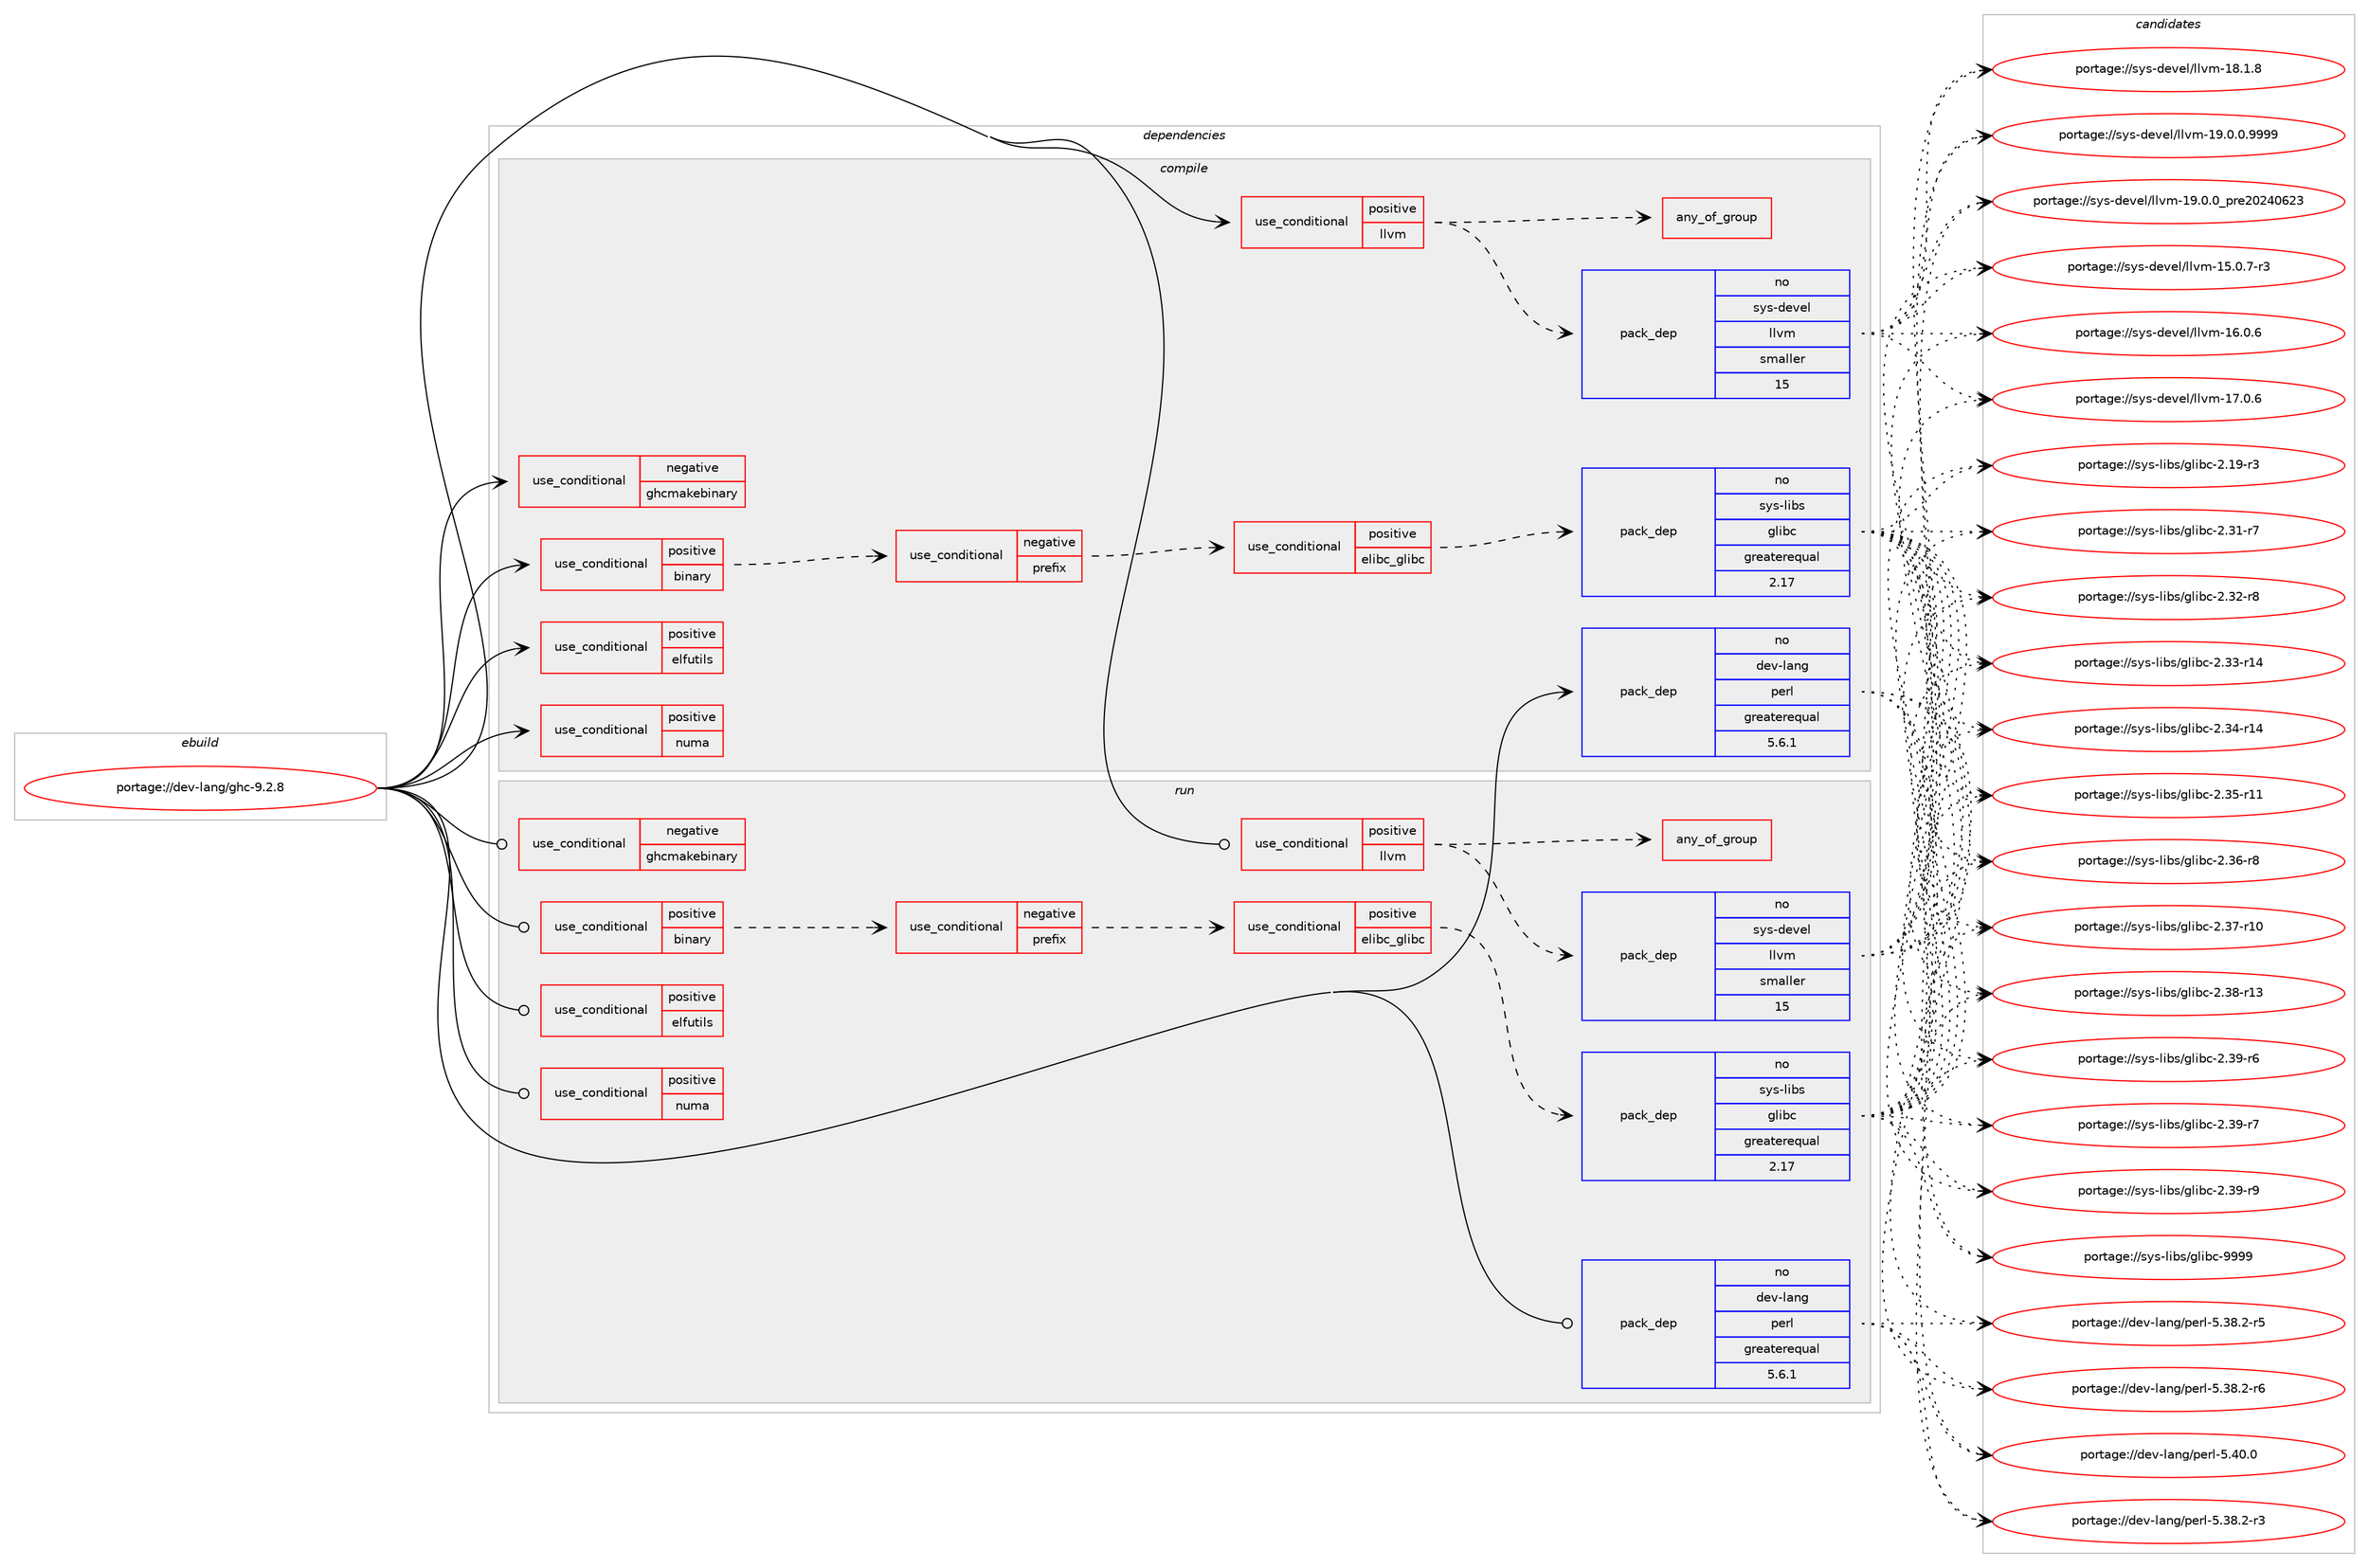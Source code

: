 digraph prolog {

# *************
# Graph options
# *************

newrank=true;
concentrate=true;
compound=true;
graph [rankdir=LR,fontname=Helvetica,fontsize=10,ranksep=1.5];#, ranksep=2.5, nodesep=0.2];
edge  [arrowhead=vee];
node  [fontname=Helvetica,fontsize=10];

# **********
# The ebuild
# **********

subgraph cluster_leftcol {
color=gray;
rank=same;
label=<<i>ebuild</i>>;
id [label="portage://dev-lang/ghc-9.2.8", color=red, width=4, href="../dev-lang/ghc-9.2.8.svg"];
}

# ****************
# The dependencies
# ****************

subgraph cluster_midcol {
color=gray;
label=<<i>dependencies</i>>;
subgraph cluster_compile {
fillcolor="#eeeeee";
style=filled;
label=<<i>compile</i>>;
subgraph cond22283 {
dependency50209 [label=<<TABLE BORDER="0" CELLBORDER="1" CELLSPACING="0" CELLPADDING="4"><TR><TD ROWSPAN="3" CELLPADDING="10">use_conditional</TD></TR><TR><TD>negative</TD></TR><TR><TD>ghcmakebinary</TD></TR></TABLE>>, shape=none, color=red];
# *** BEGIN UNKNOWN DEPENDENCY TYPE (TODO) ***
# dependency50209 -> package_dependency(portage://dev-lang/ghc-9.2.8,install,no,dev-libs,libffi,none,[,,],any_same_slot,[])
# *** END UNKNOWN DEPENDENCY TYPE (TODO) ***

}
id:e -> dependency50209:w [weight=20,style="solid",arrowhead="vee"];
subgraph cond22284 {
dependency50210 [label=<<TABLE BORDER="0" CELLBORDER="1" CELLSPACING="0" CELLPADDING="4"><TR><TD ROWSPAN="3" CELLPADDING="10">use_conditional</TD></TR><TR><TD>positive</TD></TR><TR><TD>binary</TD></TR></TABLE>>, shape=none, color=red];
subgraph cond22285 {
dependency50211 [label=<<TABLE BORDER="0" CELLBORDER="1" CELLSPACING="0" CELLPADDING="4"><TR><TD ROWSPAN="3" CELLPADDING="10">use_conditional</TD></TR><TR><TD>negative</TD></TR><TR><TD>prefix</TD></TR></TABLE>>, shape=none, color=red];
subgraph cond22286 {
dependency50212 [label=<<TABLE BORDER="0" CELLBORDER="1" CELLSPACING="0" CELLPADDING="4"><TR><TD ROWSPAN="3" CELLPADDING="10">use_conditional</TD></TR><TR><TD>positive</TD></TR><TR><TD>elibc_glibc</TD></TR></TABLE>>, shape=none, color=red];
subgraph pack26892 {
dependency50213 [label=<<TABLE BORDER="0" CELLBORDER="1" CELLSPACING="0" CELLPADDING="4" WIDTH="220"><TR><TD ROWSPAN="6" CELLPADDING="30">pack_dep</TD></TR><TR><TD WIDTH="110">no</TD></TR><TR><TD>sys-libs</TD></TR><TR><TD>glibc</TD></TR><TR><TD>greaterequal</TD></TR><TR><TD>2.17</TD></TR></TABLE>>, shape=none, color=blue];
}
dependency50212:e -> dependency50213:w [weight=20,style="dashed",arrowhead="vee"];
}
dependency50211:e -> dependency50212:w [weight=20,style="dashed",arrowhead="vee"];
}
dependency50210:e -> dependency50211:w [weight=20,style="dashed",arrowhead="vee"];
# *** BEGIN UNKNOWN DEPENDENCY TYPE (TODO) ***
# dependency50210 -> package_dependency(portage://dev-lang/ghc-9.2.8,install,no,sys-libs,ncurses,none,[,,],[slot(0),subslot(6)],[])
# *** END UNKNOWN DEPENDENCY TYPE (TODO) ***

}
id:e -> dependency50210:w [weight=20,style="solid",arrowhead="vee"];
subgraph cond22287 {
dependency50214 [label=<<TABLE BORDER="0" CELLBORDER="1" CELLSPACING="0" CELLPADDING="4"><TR><TD ROWSPAN="3" CELLPADDING="10">use_conditional</TD></TR><TR><TD>positive</TD></TR><TR><TD>elfutils</TD></TR></TABLE>>, shape=none, color=red];
# *** BEGIN UNKNOWN DEPENDENCY TYPE (TODO) ***
# dependency50214 -> package_dependency(portage://dev-lang/ghc-9.2.8,install,no,dev-libs,elfutils,none,[,,],[],[])
# *** END UNKNOWN DEPENDENCY TYPE (TODO) ***

}
id:e -> dependency50214:w [weight=20,style="solid",arrowhead="vee"];
subgraph cond22288 {
dependency50215 [label=<<TABLE BORDER="0" CELLBORDER="1" CELLSPACING="0" CELLPADDING="4"><TR><TD ROWSPAN="3" CELLPADDING="10">use_conditional</TD></TR><TR><TD>positive</TD></TR><TR><TD>llvm</TD></TR></TABLE>>, shape=none, color=red];
subgraph pack26893 {
dependency50216 [label=<<TABLE BORDER="0" CELLBORDER="1" CELLSPACING="0" CELLPADDING="4" WIDTH="220"><TR><TD ROWSPAN="6" CELLPADDING="30">pack_dep</TD></TR><TR><TD WIDTH="110">no</TD></TR><TR><TD>sys-devel</TD></TR><TR><TD>llvm</TD></TR><TR><TD>smaller</TD></TR><TR><TD>15</TD></TR></TABLE>>, shape=none, color=blue];
}
dependency50215:e -> dependency50216:w [weight=20,style="dashed",arrowhead="vee"];
subgraph any922 {
dependency50217 [label=<<TABLE BORDER="0" CELLBORDER="1" CELLSPACING="0" CELLPADDING="4"><TR><TD CELLPADDING="10">any_of_group</TD></TR></TABLE>>, shape=none, color=red];# *** BEGIN UNKNOWN DEPENDENCY TYPE (TODO) ***
# dependency50217 -> package_dependency(portage://dev-lang/ghc-9.2.8,install,no,sys-devel,llvm,none,[,,],[slot(14)],[])
# *** END UNKNOWN DEPENDENCY TYPE (TODO) ***

}
dependency50215:e -> dependency50217:w [weight=20,style="dashed",arrowhead="vee"];
}
id:e -> dependency50215:w [weight=20,style="solid",arrowhead="vee"];
subgraph cond22289 {
dependency50218 [label=<<TABLE BORDER="0" CELLBORDER="1" CELLSPACING="0" CELLPADDING="4"><TR><TD ROWSPAN="3" CELLPADDING="10">use_conditional</TD></TR><TR><TD>positive</TD></TR><TR><TD>numa</TD></TR></TABLE>>, shape=none, color=red];
# *** BEGIN UNKNOWN DEPENDENCY TYPE (TODO) ***
# dependency50218 -> package_dependency(portage://dev-lang/ghc-9.2.8,install,no,sys-process,numactl,none,[,,],[],[])
# *** END UNKNOWN DEPENDENCY TYPE (TODO) ***

}
id:e -> dependency50218:w [weight=20,style="solid",arrowhead="vee"];
subgraph pack26894 {
dependency50219 [label=<<TABLE BORDER="0" CELLBORDER="1" CELLSPACING="0" CELLPADDING="4" WIDTH="220"><TR><TD ROWSPAN="6" CELLPADDING="30">pack_dep</TD></TR><TR><TD WIDTH="110">no</TD></TR><TR><TD>dev-lang</TD></TR><TR><TD>perl</TD></TR><TR><TD>greaterequal</TD></TR><TR><TD>5.6.1</TD></TR></TABLE>>, shape=none, color=blue];
}
id:e -> dependency50219:w [weight=20,style="solid",arrowhead="vee"];
# *** BEGIN UNKNOWN DEPENDENCY TYPE (TODO) ***
# id -> package_dependency(portage://dev-lang/ghc-9.2.8,install,no,dev-libs,gmp,none,[,,],[slot(0),equal],[])
# *** END UNKNOWN DEPENDENCY TYPE (TODO) ***

# *** BEGIN UNKNOWN DEPENDENCY TYPE (TODO) ***
# id -> package_dependency(portage://dev-lang/ghc-9.2.8,install,no,sys-libs,ncurses,none,[,,],any_same_slot,[use(enable(unicode),positive)])
# *** END UNKNOWN DEPENDENCY TYPE (TODO) ***

# *** BEGIN UNKNOWN DEPENDENCY TYPE (TODO) ***
# id -> package_dependency(portage://dev-lang/ghc-9.2.8,install,strong,sys-devel,llvm,none,[,,],[slot(0)],[])
# *** END UNKNOWN DEPENDENCY TYPE (TODO) ***

}
subgraph cluster_compileandrun {
fillcolor="#eeeeee";
style=filled;
label=<<i>compile and run</i>>;
}
subgraph cluster_run {
fillcolor="#eeeeee";
style=filled;
label=<<i>run</i>>;
subgraph cond22290 {
dependency50220 [label=<<TABLE BORDER="0" CELLBORDER="1" CELLSPACING="0" CELLPADDING="4"><TR><TD ROWSPAN="3" CELLPADDING="10">use_conditional</TD></TR><TR><TD>negative</TD></TR><TR><TD>ghcmakebinary</TD></TR></TABLE>>, shape=none, color=red];
# *** BEGIN UNKNOWN DEPENDENCY TYPE (TODO) ***
# dependency50220 -> package_dependency(portage://dev-lang/ghc-9.2.8,run,no,dev-libs,libffi,none,[,,],any_same_slot,[])
# *** END UNKNOWN DEPENDENCY TYPE (TODO) ***

}
id:e -> dependency50220:w [weight=20,style="solid",arrowhead="odot"];
subgraph cond22291 {
dependency50221 [label=<<TABLE BORDER="0" CELLBORDER="1" CELLSPACING="0" CELLPADDING="4"><TR><TD ROWSPAN="3" CELLPADDING="10">use_conditional</TD></TR><TR><TD>positive</TD></TR><TR><TD>binary</TD></TR></TABLE>>, shape=none, color=red];
subgraph cond22292 {
dependency50222 [label=<<TABLE BORDER="0" CELLBORDER="1" CELLSPACING="0" CELLPADDING="4"><TR><TD ROWSPAN="3" CELLPADDING="10">use_conditional</TD></TR><TR><TD>negative</TD></TR><TR><TD>prefix</TD></TR></TABLE>>, shape=none, color=red];
subgraph cond22293 {
dependency50223 [label=<<TABLE BORDER="0" CELLBORDER="1" CELLSPACING="0" CELLPADDING="4"><TR><TD ROWSPAN="3" CELLPADDING="10">use_conditional</TD></TR><TR><TD>positive</TD></TR><TR><TD>elibc_glibc</TD></TR></TABLE>>, shape=none, color=red];
subgraph pack26895 {
dependency50224 [label=<<TABLE BORDER="0" CELLBORDER="1" CELLSPACING="0" CELLPADDING="4" WIDTH="220"><TR><TD ROWSPAN="6" CELLPADDING="30">pack_dep</TD></TR><TR><TD WIDTH="110">no</TD></TR><TR><TD>sys-libs</TD></TR><TR><TD>glibc</TD></TR><TR><TD>greaterequal</TD></TR><TR><TD>2.17</TD></TR></TABLE>>, shape=none, color=blue];
}
dependency50223:e -> dependency50224:w [weight=20,style="dashed",arrowhead="vee"];
}
dependency50222:e -> dependency50223:w [weight=20,style="dashed",arrowhead="vee"];
}
dependency50221:e -> dependency50222:w [weight=20,style="dashed",arrowhead="vee"];
# *** BEGIN UNKNOWN DEPENDENCY TYPE (TODO) ***
# dependency50221 -> package_dependency(portage://dev-lang/ghc-9.2.8,run,no,sys-libs,ncurses,none,[,,],[slot(0),subslot(6)],[])
# *** END UNKNOWN DEPENDENCY TYPE (TODO) ***

}
id:e -> dependency50221:w [weight=20,style="solid",arrowhead="odot"];
subgraph cond22294 {
dependency50225 [label=<<TABLE BORDER="0" CELLBORDER="1" CELLSPACING="0" CELLPADDING="4"><TR><TD ROWSPAN="3" CELLPADDING="10">use_conditional</TD></TR><TR><TD>positive</TD></TR><TR><TD>elfutils</TD></TR></TABLE>>, shape=none, color=red];
# *** BEGIN UNKNOWN DEPENDENCY TYPE (TODO) ***
# dependency50225 -> package_dependency(portage://dev-lang/ghc-9.2.8,run,no,dev-libs,elfutils,none,[,,],[],[])
# *** END UNKNOWN DEPENDENCY TYPE (TODO) ***

}
id:e -> dependency50225:w [weight=20,style="solid",arrowhead="odot"];
subgraph cond22295 {
dependency50226 [label=<<TABLE BORDER="0" CELLBORDER="1" CELLSPACING="0" CELLPADDING="4"><TR><TD ROWSPAN="3" CELLPADDING="10">use_conditional</TD></TR><TR><TD>positive</TD></TR><TR><TD>llvm</TD></TR></TABLE>>, shape=none, color=red];
subgraph pack26896 {
dependency50227 [label=<<TABLE BORDER="0" CELLBORDER="1" CELLSPACING="0" CELLPADDING="4" WIDTH="220"><TR><TD ROWSPAN="6" CELLPADDING="30">pack_dep</TD></TR><TR><TD WIDTH="110">no</TD></TR><TR><TD>sys-devel</TD></TR><TR><TD>llvm</TD></TR><TR><TD>smaller</TD></TR><TR><TD>15</TD></TR></TABLE>>, shape=none, color=blue];
}
dependency50226:e -> dependency50227:w [weight=20,style="dashed",arrowhead="vee"];
subgraph any923 {
dependency50228 [label=<<TABLE BORDER="0" CELLBORDER="1" CELLSPACING="0" CELLPADDING="4"><TR><TD CELLPADDING="10">any_of_group</TD></TR></TABLE>>, shape=none, color=red];# *** BEGIN UNKNOWN DEPENDENCY TYPE (TODO) ***
# dependency50228 -> package_dependency(portage://dev-lang/ghc-9.2.8,run,no,sys-devel,llvm,none,[,,],[slot(14)],[])
# *** END UNKNOWN DEPENDENCY TYPE (TODO) ***

}
dependency50226:e -> dependency50228:w [weight=20,style="dashed",arrowhead="vee"];
}
id:e -> dependency50226:w [weight=20,style="solid",arrowhead="odot"];
subgraph cond22296 {
dependency50229 [label=<<TABLE BORDER="0" CELLBORDER="1" CELLSPACING="0" CELLPADDING="4"><TR><TD ROWSPAN="3" CELLPADDING="10">use_conditional</TD></TR><TR><TD>positive</TD></TR><TR><TD>numa</TD></TR></TABLE>>, shape=none, color=red];
# *** BEGIN UNKNOWN DEPENDENCY TYPE (TODO) ***
# dependency50229 -> package_dependency(portage://dev-lang/ghc-9.2.8,run,no,sys-process,numactl,none,[,,],[],[])
# *** END UNKNOWN DEPENDENCY TYPE (TODO) ***

}
id:e -> dependency50229:w [weight=20,style="solid",arrowhead="odot"];
subgraph pack26897 {
dependency50230 [label=<<TABLE BORDER="0" CELLBORDER="1" CELLSPACING="0" CELLPADDING="4" WIDTH="220"><TR><TD ROWSPAN="6" CELLPADDING="30">pack_dep</TD></TR><TR><TD WIDTH="110">no</TD></TR><TR><TD>dev-lang</TD></TR><TR><TD>perl</TD></TR><TR><TD>greaterequal</TD></TR><TR><TD>5.6.1</TD></TR></TABLE>>, shape=none, color=blue];
}
id:e -> dependency50230:w [weight=20,style="solid",arrowhead="odot"];
# *** BEGIN UNKNOWN DEPENDENCY TYPE (TODO) ***
# id -> package_dependency(portage://dev-lang/ghc-9.2.8,run,no,dev-libs,gmp,none,[,,],[slot(0),equal],[])
# *** END UNKNOWN DEPENDENCY TYPE (TODO) ***

# *** BEGIN UNKNOWN DEPENDENCY TYPE (TODO) ***
# id -> package_dependency(portage://dev-lang/ghc-9.2.8,run,no,sys-libs,ncurses,none,[,,],any_same_slot,[use(enable(unicode),positive)])
# *** END UNKNOWN DEPENDENCY TYPE (TODO) ***

}
}

# **************
# The candidates
# **************

subgraph cluster_choices {
rank=same;
color=gray;
label=<<i>candidates</i>>;

subgraph choice26892 {
color=black;
nodesep=1;
choice115121115451081059811547103108105989945504649574511451 [label="portage://sys-libs/glibc-2.19-r3", color=red, width=4,href="../sys-libs/glibc-2.19-r3.svg"];
choice115121115451081059811547103108105989945504651494511455 [label="portage://sys-libs/glibc-2.31-r7", color=red, width=4,href="../sys-libs/glibc-2.31-r7.svg"];
choice115121115451081059811547103108105989945504651504511456 [label="portage://sys-libs/glibc-2.32-r8", color=red, width=4,href="../sys-libs/glibc-2.32-r8.svg"];
choice11512111545108105981154710310810598994550465151451144952 [label="portage://sys-libs/glibc-2.33-r14", color=red, width=4,href="../sys-libs/glibc-2.33-r14.svg"];
choice11512111545108105981154710310810598994550465152451144952 [label="portage://sys-libs/glibc-2.34-r14", color=red, width=4,href="../sys-libs/glibc-2.34-r14.svg"];
choice11512111545108105981154710310810598994550465153451144949 [label="portage://sys-libs/glibc-2.35-r11", color=red, width=4,href="../sys-libs/glibc-2.35-r11.svg"];
choice115121115451081059811547103108105989945504651544511456 [label="portage://sys-libs/glibc-2.36-r8", color=red, width=4,href="../sys-libs/glibc-2.36-r8.svg"];
choice11512111545108105981154710310810598994550465155451144948 [label="portage://sys-libs/glibc-2.37-r10", color=red, width=4,href="../sys-libs/glibc-2.37-r10.svg"];
choice11512111545108105981154710310810598994550465156451144951 [label="portage://sys-libs/glibc-2.38-r13", color=red, width=4,href="../sys-libs/glibc-2.38-r13.svg"];
choice115121115451081059811547103108105989945504651574511454 [label="portage://sys-libs/glibc-2.39-r6", color=red, width=4,href="../sys-libs/glibc-2.39-r6.svg"];
choice115121115451081059811547103108105989945504651574511455 [label="portage://sys-libs/glibc-2.39-r7", color=red, width=4,href="../sys-libs/glibc-2.39-r7.svg"];
choice115121115451081059811547103108105989945504651574511457 [label="portage://sys-libs/glibc-2.39-r9", color=red, width=4,href="../sys-libs/glibc-2.39-r9.svg"];
choice11512111545108105981154710310810598994557575757 [label="portage://sys-libs/glibc-9999", color=red, width=4,href="../sys-libs/glibc-9999.svg"];
dependency50213:e -> choice115121115451081059811547103108105989945504649574511451:w [style=dotted,weight="100"];
dependency50213:e -> choice115121115451081059811547103108105989945504651494511455:w [style=dotted,weight="100"];
dependency50213:e -> choice115121115451081059811547103108105989945504651504511456:w [style=dotted,weight="100"];
dependency50213:e -> choice11512111545108105981154710310810598994550465151451144952:w [style=dotted,weight="100"];
dependency50213:e -> choice11512111545108105981154710310810598994550465152451144952:w [style=dotted,weight="100"];
dependency50213:e -> choice11512111545108105981154710310810598994550465153451144949:w [style=dotted,weight="100"];
dependency50213:e -> choice115121115451081059811547103108105989945504651544511456:w [style=dotted,weight="100"];
dependency50213:e -> choice11512111545108105981154710310810598994550465155451144948:w [style=dotted,weight="100"];
dependency50213:e -> choice11512111545108105981154710310810598994550465156451144951:w [style=dotted,weight="100"];
dependency50213:e -> choice115121115451081059811547103108105989945504651574511454:w [style=dotted,weight="100"];
dependency50213:e -> choice115121115451081059811547103108105989945504651574511455:w [style=dotted,weight="100"];
dependency50213:e -> choice115121115451081059811547103108105989945504651574511457:w [style=dotted,weight="100"];
dependency50213:e -> choice11512111545108105981154710310810598994557575757:w [style=dotted,weight="100"];
}
subgraph choice26893 {
color=black;
nodesep=1;
choice1151211154510010111810110847108108118109454953464846554511451 [label="portage://sys-devel/llvm-15.0.7-r3", color=red, width=4,href="../sys-devel/llvm-15.0.7-r3.svg"];
choice115121115451001011181011084710810811810945495446484654 [label="portage://sys-devel/llvm-16.0.6", color=red, width=4,href="../sys-devel/llvm-16.0.6.svg"];
choice115121115451001011181011084710810811810945495546484654 [label="portage://sys-devel/llvm-17.0.6", color=red, width=4,href="../sys-devel/llvm-17.0.6.svg"];
choice115121115451001011181011084710810811810945495646494656 [label="portage://sys-devel/llvm-18.1.8", color=red, width=4,href="../sys-devel/llvm-18.1.8.svg"];
choice1151211154510010111810110847108108118109454957464846484657575757 [label="portage://sys-devel/llvm-19.0.0.9999", color=red, width=4,href="../sys-devel/llvm-19.0.0.9999.svg"];
choice115121115451001011181011084710810811810945495746484648951121141015048505248545051 [label="portage://sys-devel/llvm-19.0.0_pre20240623", color=red, width=4,href="../sys-devel/llvm-19.0.0_pre20240623.svg"];
dependency50216:e -> choice1151211154510010111810110847108108118109454953464846554511451:w [style=dotted,weight="100"];
dependency50216:e -> choice115121115451001011181011084710810811810945495446484654:w [style=dotted,weight="100"];
dependency50216:e -> choice115121115451001011181011084710810811810945495546484654:w [style=dotted,weight="100"];
dependency50216:e -> choice115121115451001011181011084710810811810945495646494656:w [style=dotted,weight="100"];
dependency50216:e -> choice1151211154510010111810110847108108118109454957464846484657575757:w [style=dotted,weight="100"];
dependency50216:e -> choice115121115451001011181011084710810811810945495746484648951121141015048505248545051:w [style=dotted,weight="100"];
}
subgraph choice26894 {
color=black;
nodesep=1;
choice100101118451089711010347112101114108455346515646504511451 [label="portage://dev-lang/perl-5.38.2-r3", color=red, width=4,href="../dev-lang/perl-5.38.2-r3.svg"];
choice100101118451089711010347112101114108455346515646504511453 [label="portage://dev-lang/perl-5.38.2-r5", color=red, width=4,href="../dev-lang/perl-5.38.2-r5.svg"];
choice100101118451089711010347112101114108455346515646504511454 [label="portage://dev-lang/perl-5.38.2-r6", color=red, width=4,href="../dev-lang/perl-5.38.2-r6.svg"];
choice10010111845108971101034711210111410845534652484648 [label="portage://dev-lang/perl-5.40.0", color=red, width=4,href="../dev-lang/perl-5.40.0.svg"];
dependency50219:e -> choice100101118451089711010347112101114108455346515646504511451:w [style=dotted,weight="100"];
dependency50219:e -> choice100101118451089711010347112101114108455346515646504511453:w [style=dotted,weight="100"];
dependency50219:e -> choice100101118451089711010347112101114108455346515646504511454:w [style=dotted,weight="100"];
dependency50219:e -> choice10010111845108971101034711210111410845534652484648:w [style=dotted,weight="100"];
}
subgraph choice26895 {
color=black;
nodesep=1;
choice115121115451081059811547103108105989945504649574511451 [label="portage://sys-libs/glibc-2.19-r3", color=red, width=4,href="../sys-libs/glibc-2.19-r3.svg"];
choice115121115451081059811547103108105989945504651494511455 [label="portage://sys-libs/glibc-2.31-r7", color=red, width=4,href="../sys-libs/glibc-2.31-r7.svg"];
choice115121115451081059811547103108105989945504651504511456 [label="portage://sys-libs/glibc-2.32-r8", color=red, width=4,href="../sys-libs/glibc-2.32-r8.svg"];
choice11512111545108105981154710310810598994550465151451144952 [label="portage://sys-libs/glibc-2.33-r14", color=red, width=4,href="../sys-libs/glibc-2.33-r14.svg"];
choice11512111545108105981154710310810598994550465152451144952 [label="portage://sys-libs/glibc-2.34-r14", color=red, width=4,href="../sys-libs/glibc-2.34-r14.svg"];
choice11512111545108105981154710310810598994550465153451144949 [label="portage://sys-libs/glibc-2.35-r11", color=red, width=4,href="../sys-libs/glibc-2.35-r11.svg"];
choice115121115451081059811547103108105989945504651544511456 [label="portage://sys-libs/glibc-2.36-r8", color=red, width=4,href="../sys-libs/glibc-2.36-r8.svg"];
choice11512111545108105981154710310810598994550465155451144948 [label="portage://sys-libs/glibc-2.37-r10", color=red, width=4,href="../sys-libs/glibc-2.37-r10.svg"];
choice11512111545108105981154710310810598994550465156451144951 [label="portage://sys-libs/glibc-2.38-r13", color=red, width=4,href="../sys-libs/glibc-2.38-r13.svg"];
choice115121115451081059811547103108105989945504651574511454 [label="portage://sys-libs/glibc-2.39-r6", color=red, width=4,href="../sys-libs/glibc-2.39-r6.svg"];
choice115121115451081059811547103108105989945504651574511455 [label="portage://sys-libs/glibc-2.39-r7", color=red, width=4,href="../sys-libs/glibc-2.39-r7.svg"];
choice115121115451081059811547103108105989945504651574511457 [label="portage://sys-libs/glibc-2.39-r9", color=red, width=4,href="../sys-libs/glibc-2.39-r9.svg"];
choice11512111545108105981154710310810598994557575757 [label="portage://sys-libs/glibc-9999", color=red, width=4,href="../sys-libs/glibc-9999.svg"];
dependency50224:e -> choice115121115451081059811547103108105989945504649574511451:w [style=dotted,weight="100"];
dependency50224:e -> choice115121115451081059811547103108105989945504651494511455:w [style=dotted,weight="100"];
dependency50224:e -> choice115121115451081059811547103108105989945504651504511456:w [style=dotted,weight="100"];
dependency50224:e -> choice11512111545108105981154710310810598994550465151451144952:w [style=dotted,weight="100"];
dependency50224:e -> choice11512111545108105981154710310810598994550465152451144952:w [style=dotted,weight="100"];
dependency50224:e -> choice11512111545108105981154710310810598994550465153451144949:w [style=dotted,weight="100"];
dependency50224:e -> choice115121115451081059811547103108105989945504651544511456:w [style=dotted,weight="100"];
dependency50224:e -> choice11512111545108105981154710310810598994550465155451144948:w [style=dotted,weight="100"];
dependency50224:e -> choice11512111545108105981154710310810598994550465156451144951:w [style=dotted,weight="100"];
dependency50224:e -> choice115121115451081059811547103108105989945504651574511454:w [style=dotted,weight="100"];
dependency50224:e -> choice115121115451081059811547103108105989945504651574511455:w [style=dotted,weight="100"];
dependency50224:e -> choice115121115451081059811547103108105989945504651574511457:w [style=dotted,weight="100"];
dependency50224:e -> choice11512111545108105981154710310810598994557575757:w [style=dotted,weight="100"];
}
subgraph choice26896 {
color=black;
nodesep=1;
choice1151211154510010111810110847108108118109454953464846554511451 [label="portage://sys-devel/llvm-15.0.7-r3", color=red, width=4,href="../sys-devel/llvm-15.0.7-r3.svg"];
choice115121115451001011181011084710810811810945495446484654 [label="portage://sys-devel/llvm-16.0.6", color=red, width=4,href="../sys-devel/llvm-16.0.6.svg"];
choice115121115451001011181011084710810811810945495546484654 [label="portage://sys-devel/llvm-17.0.6", color=red, width=4,href="../sys-devel/llvm-17.0.6.svg"];
choice115121115451001011181011084710810811810945495646494656 [label="portage://sys-devel/llvm-18.1.8", color=red, width=4,href="../sys-devel/llvm-18.1.8.svg"];
choice1151211154510010111810110847108108118109454957464846484657575757 [label="portage://sys-devel/llvm-19.0.0.9999", color=red, width=4,href="../sys-devel/llvm-19.0.0.9999.svg"];
choice115121115451001011181011084710810811810945495746484648951121141015048505248545051 [label="portage://sys-devel/llvm-19.0.0_pre20240623", color=red, width=4,href="../sys-devel/llvm-19.0.0_pre20240623.svg"];
dependency50227:e -> choice1151211154510010111810110847108108118109454953464846554511451:w [style=dotted,weight="100"];
dependency50227:e -> choice115121115451001011181011084710810811810945495446484654:w [style=dotted,weight="100"];
dependency50227:e -> choice115121115451001011181011084710810811810945495546484654:w [style=dotted,weight="100"];
dependency50227:e -> choice115121115451001011181011084710810811810945495646494656:w [style=dotted,weight="100"];
dependency50227:e -> choice1151211154510010111810110847108108118109454957464846484657575757:w [style=dotted,weight="100"];
dependency50227:e -> choice115121115451001011181011084710810811810945495746484648951121141015048505248545051:w [style=dotted,weight="100"];
}
subgraph choice26897 {
color=black;
nodesep=1;
choice100101118451089711010347112101114108455346515646504511451 [label="portage://dev-lang/perl-5.38.2-r3", color=red, width=4,href="../dev-lang/perl-5.38.2-r3.svg"];
choice100101118451089711010347112101114108455346515646504511453 [label="portage://dev-lang/perl-5.38.2-r5", color=red, width=4,href="../dev-lang/perl-5.38.2-r5.svg"];
choice100101118451089711010347112101114108455346515646504511454 [label="portage://dev-lang/perl-5.38.2-r6", color=red, width=4,href="../dev-lang/perl-5.38.2-r6.svg"];
choice10010111845108971101034711210111410845534652484648 [label="portage://dev-lang/perl-5.40.0", color=red, width=4,href="../dev-lang/perl-5.40.0.svg"];
dependency50230:e -> choice100101118451089711010347112101114108455346515646504511451:w [style=dotted,weight="100"];
dependency50230:e -> choice100101118451089711010347112101114108455346515646504511453:w [style=dotted,weight="100"];
dependency50230:e -> choice100101118451089711010347112101114108455346515646504511454:w [style=dotted,weight="100"];
dependency50230:e -> choice10010111845108971101034711210111410845534652484648:w [style=dotted,weight="100"];
}
}

}
